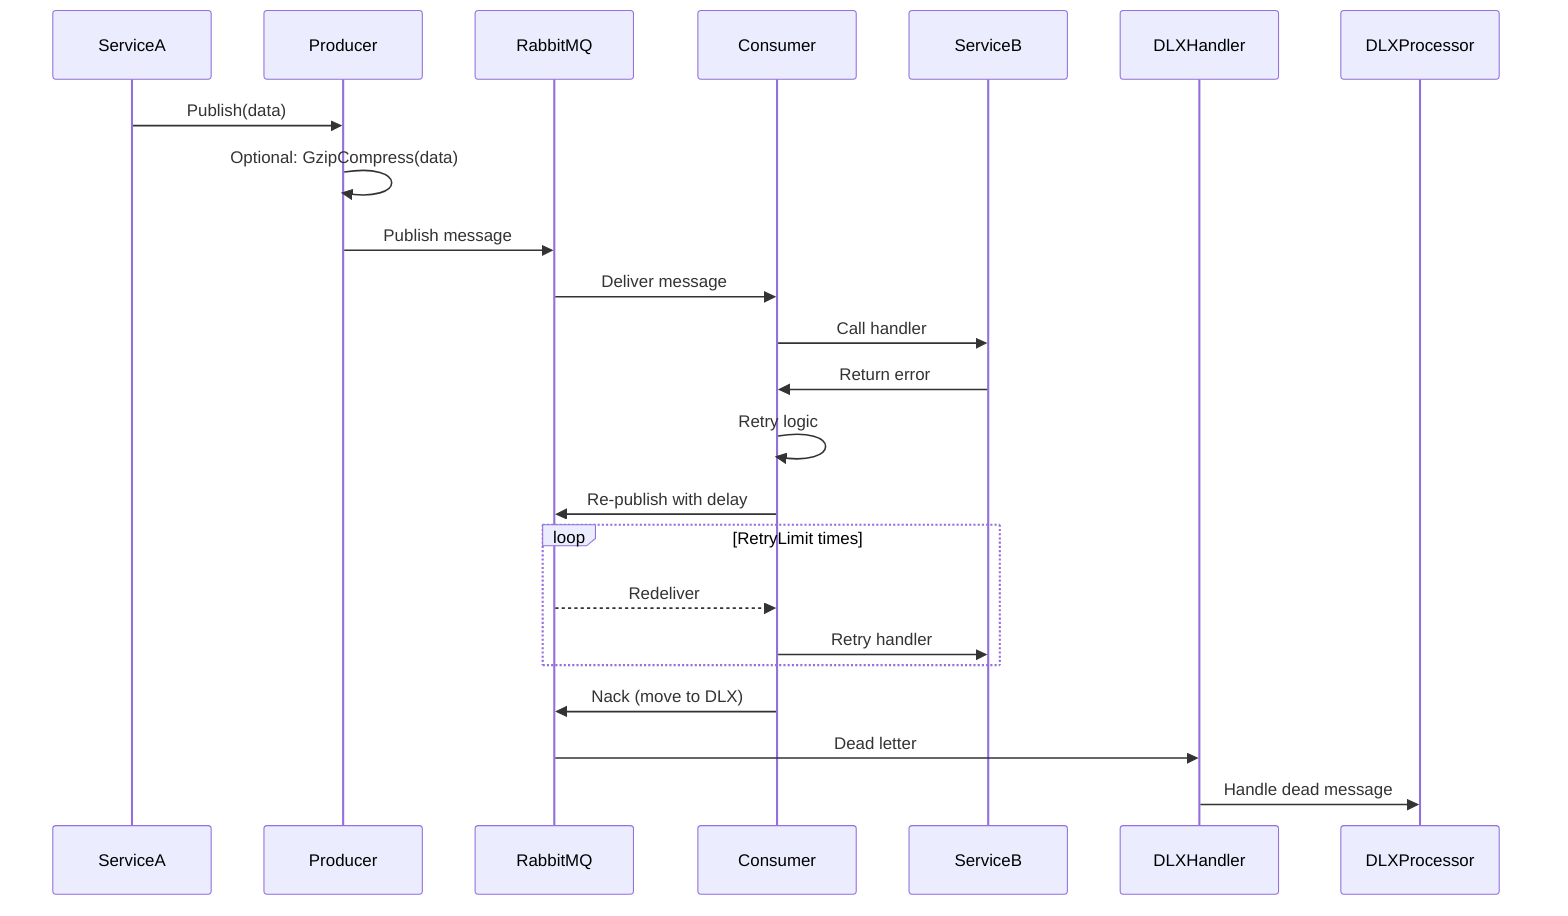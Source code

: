 sequenceDiagram
    participant ServiceA
    participant Producer
    participant RabbitMQ
    participant Consumer
    participant ServiceB
    participant DLXHandler
    participant DLXProcessor

    ServiceA->>Producer: Publish(data)
    Producer->>Producer: Optional: GzipCompress(data)
    Producer->>RabbitMQ: Publish message
    RabbitMQ->>Consumer: Deliver message
    Consumer->>ServiceB: Call handler
    ServiceB->>Consumer: Return error
    Consumer->>Consumer: Retry logic
    Consumer->>RabbitMQ: Re-publish with delay
    loop RetryLimit times
        RabbitMQ-->>Consumer: Redeliver
        Consumer->>ServiceB: Retry handler
    end
    Consumer->>RabbitMQ: Nack (move to DLX)
    RabbitMQ->>DLXHandler: Dead letter
    DLXHandler->>DLXProcessor: Handle dead message